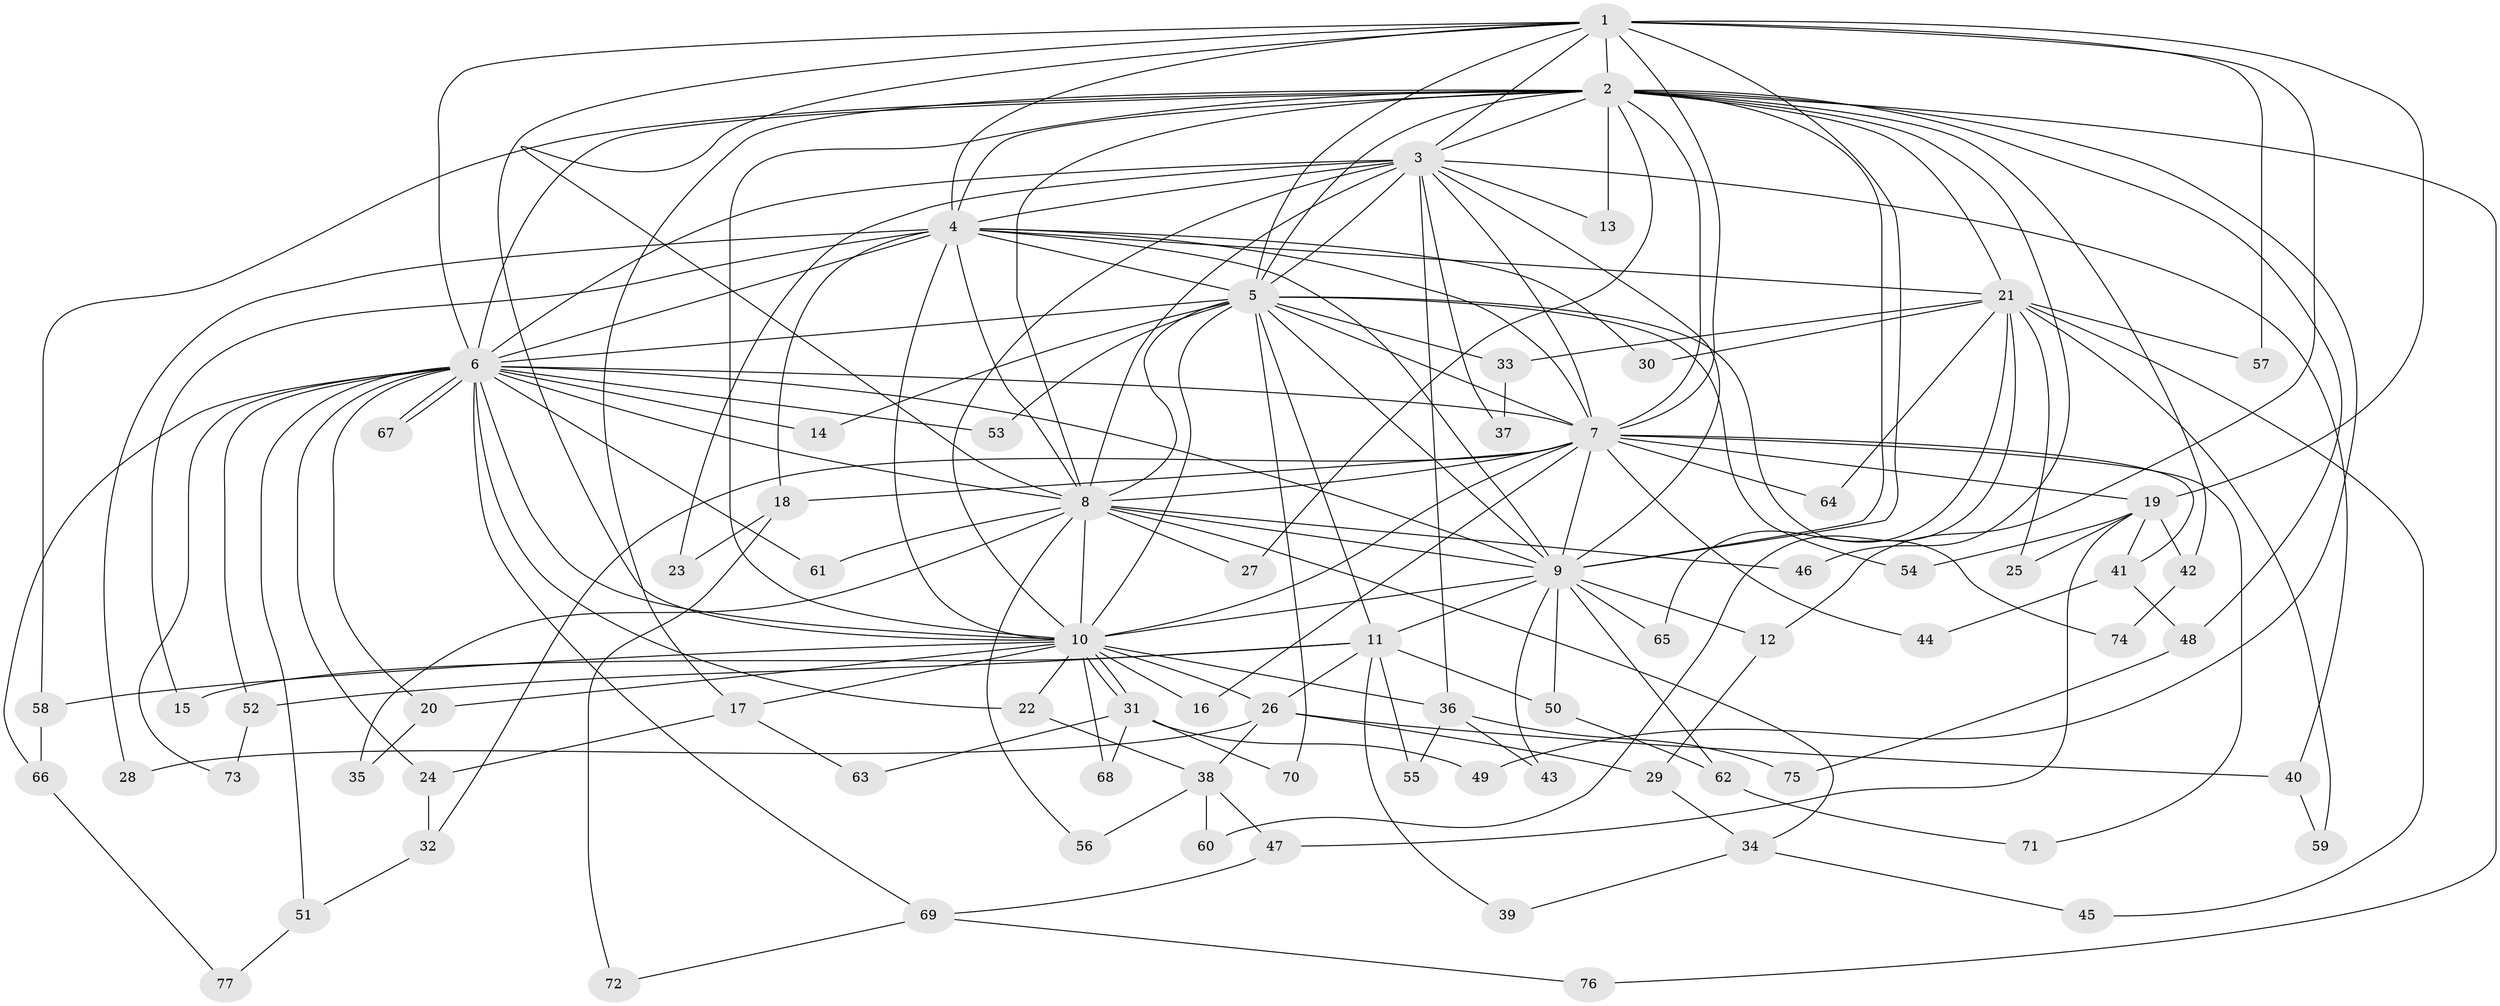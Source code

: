 // Generated by graph-tools (version 1.1) at 2025/01/03/09/25 03:01:25]
// undirected, 77 vertices, 179 edges
graph export_dot {
graph [start="1"]
  node [color=gray90,style=filled];
  1;
  2;
  3;
  4;
  5;
  6;
  7;
  8;
  9;
  10;
  11;
  12;
  13;
  14;
  15;
  16;
  17;
  18;
  19;
  20;
  21;
  22;
  23;
  24;
  25;
  26;
  27;
  28;
  29;
  30;
  31;
  32;
  33;
  34;
  35;
  36;
  37;
  38;
  39;
  40;
  41;
  42;
  43;
  44;
  45;
  46;
  47;
  48;
  49;
  50;
  51;
  52;
  53;
  54;
  55;
  56;
  57;
  58;
  59;
  60;
  61;
  62;
  63;
  64;
  65;
  66;
  67;
  68;
  69;
  70;
  71;
  72;
  73;
  74;
  75;
  76;
  77;
  1 -- 2;
  1 -- 3;
  1 -- 4;
  1 -- 5;
  1 -- 6;
  1 -- 7;
  1 -- 8;
  1 -- 9;
  1 -- 10;
  1 -- 12;
  1 -- 19;
  1 -- 57;
  2 -- 3;
  2 -- 4;
  2 -- 5;
  2 -- 6;
  2 -- 7;
  2 -- 8;
  2 -- 9;
  2 -- 10;
  2 -- 13;
  2 -- 17;
  2 -- 21;
  2 -- 27;
  2 -- 42;
  2 -- 46;
  2 -- 48;
  2 -- 49;
  2 -- 58;
  2 -- 76;
  3 -- 4;
  3 -- 5;
  3 -- 6;
  3 -- 7;
  3 -- 8;
  3 -- 9;
  3 -- 10;
  3 -- 13;
  3 -- 23;
  3 -- 36;
  3 -- 37;
  3 -- 40;
  4 -- 5;
  4 -- 6;
  4 -- 7;
  4 -- 8;
  4 -- 9;
  4 -- 10;
  4 -- 15;
  4 -- 18;
  4 -- 21;
  4 -- 28;
  4 -- 30;
  5 -- 6;
  5 -- 7;
  5 -- 8;
  5 -- 9;
  5 -- 10;
  5 -- 11;
  5 -- 14;
  5 -- 33;
  5 -- 53;
  5 -- 54;
  5 -- 70;
  5 -- 74;
  6 -- 7;
  6 -- 8;
  6 -- 9;
  6 -- 10;
  6 -- 14;
  6 -- 20;
  6 -- 22;
  6 -- 24;
  6 -- 51;
  6 -- 52;
  6 -- 53;
  6 -- 61;
  6 -- 66;
  6 -- 67;
  6 -- 67;
  6 -- 69;
  6 -- 73;
  7 -- 8;
  7 -- 9;
  7 -- 10;
  7 -- 16;
  7 -- 18;
  7 -- 19;
  7 -- 32;
  7 -- 41;
  7 -- 44;
  7 -- 64;
  7 -- 71;
  8 -- 9;
  8 -- 10;
  8 -- 27;
  8 -- 34;
  8 -- 35;
  8 -- 46;
  8 -- 56;
  8 -- 61;
  9 -- 10;
  9 -- 11;
  9 -- 12;
  9 -- 43;
  9 -- 50;
  9 -- 62;
  9 -- 65;
  10 -- 16;
  10 -- 17;
  10 -- 20;
  10 -- 22;
  10 -- 26;
  10 -- 31;
  10 -- 31;
  10 -- 36;
  10 -- 58;
  10 -- 68;
  11 -- 15;
  11 -- 26;
  11 -- 39;
  11 -- 50;
  11 -- 52;
  11 -- 55;
  12 -- 29;
  17 -- 24;
  17 -- 63;
  18 -- 23;
  18 -- 72;
  19 -- 25;
  19 -- 41;
  19 -- 42;
  19 -- 47;
  19 -- 54;
  20 -- 35;
  21 -- 25;
  21 -- 30;
  21 -- 33;
  21 -- 45;
  21 -- 57;
  21 -- 59;
  21 -- 60;
  21 -- 64;
  21 -- 65;
  22 -- 38;
  24 -- 32;
  26 -- 28;
  26 -- 29;
  26 -- 38;
  26 -- 40;
  29 -- 34;
  31 -- 49;
  31 -- 63;
  31 -- 68;
  31 -- 70;
  32 -- 51;
  33 -- 37;
  34 -- 39;
  34 -- 45;
  36 -- 43;
  36 -- 55;
  36 -- 75;
  38 -- 47;
  38 -- 56;
  38 -- 60;
  40 -- 59;
  41 -- 44;
  41 -- 48;
  42 -- 74;
  47 -- 69;
  48 -- 75;
  50 -- 62;
  51 -- 77;
  52 -- 73;
  58 -- 66;
  62 -- 71;
  66 -- 77;
  69 -- 72;
  69 -- 76;
}
